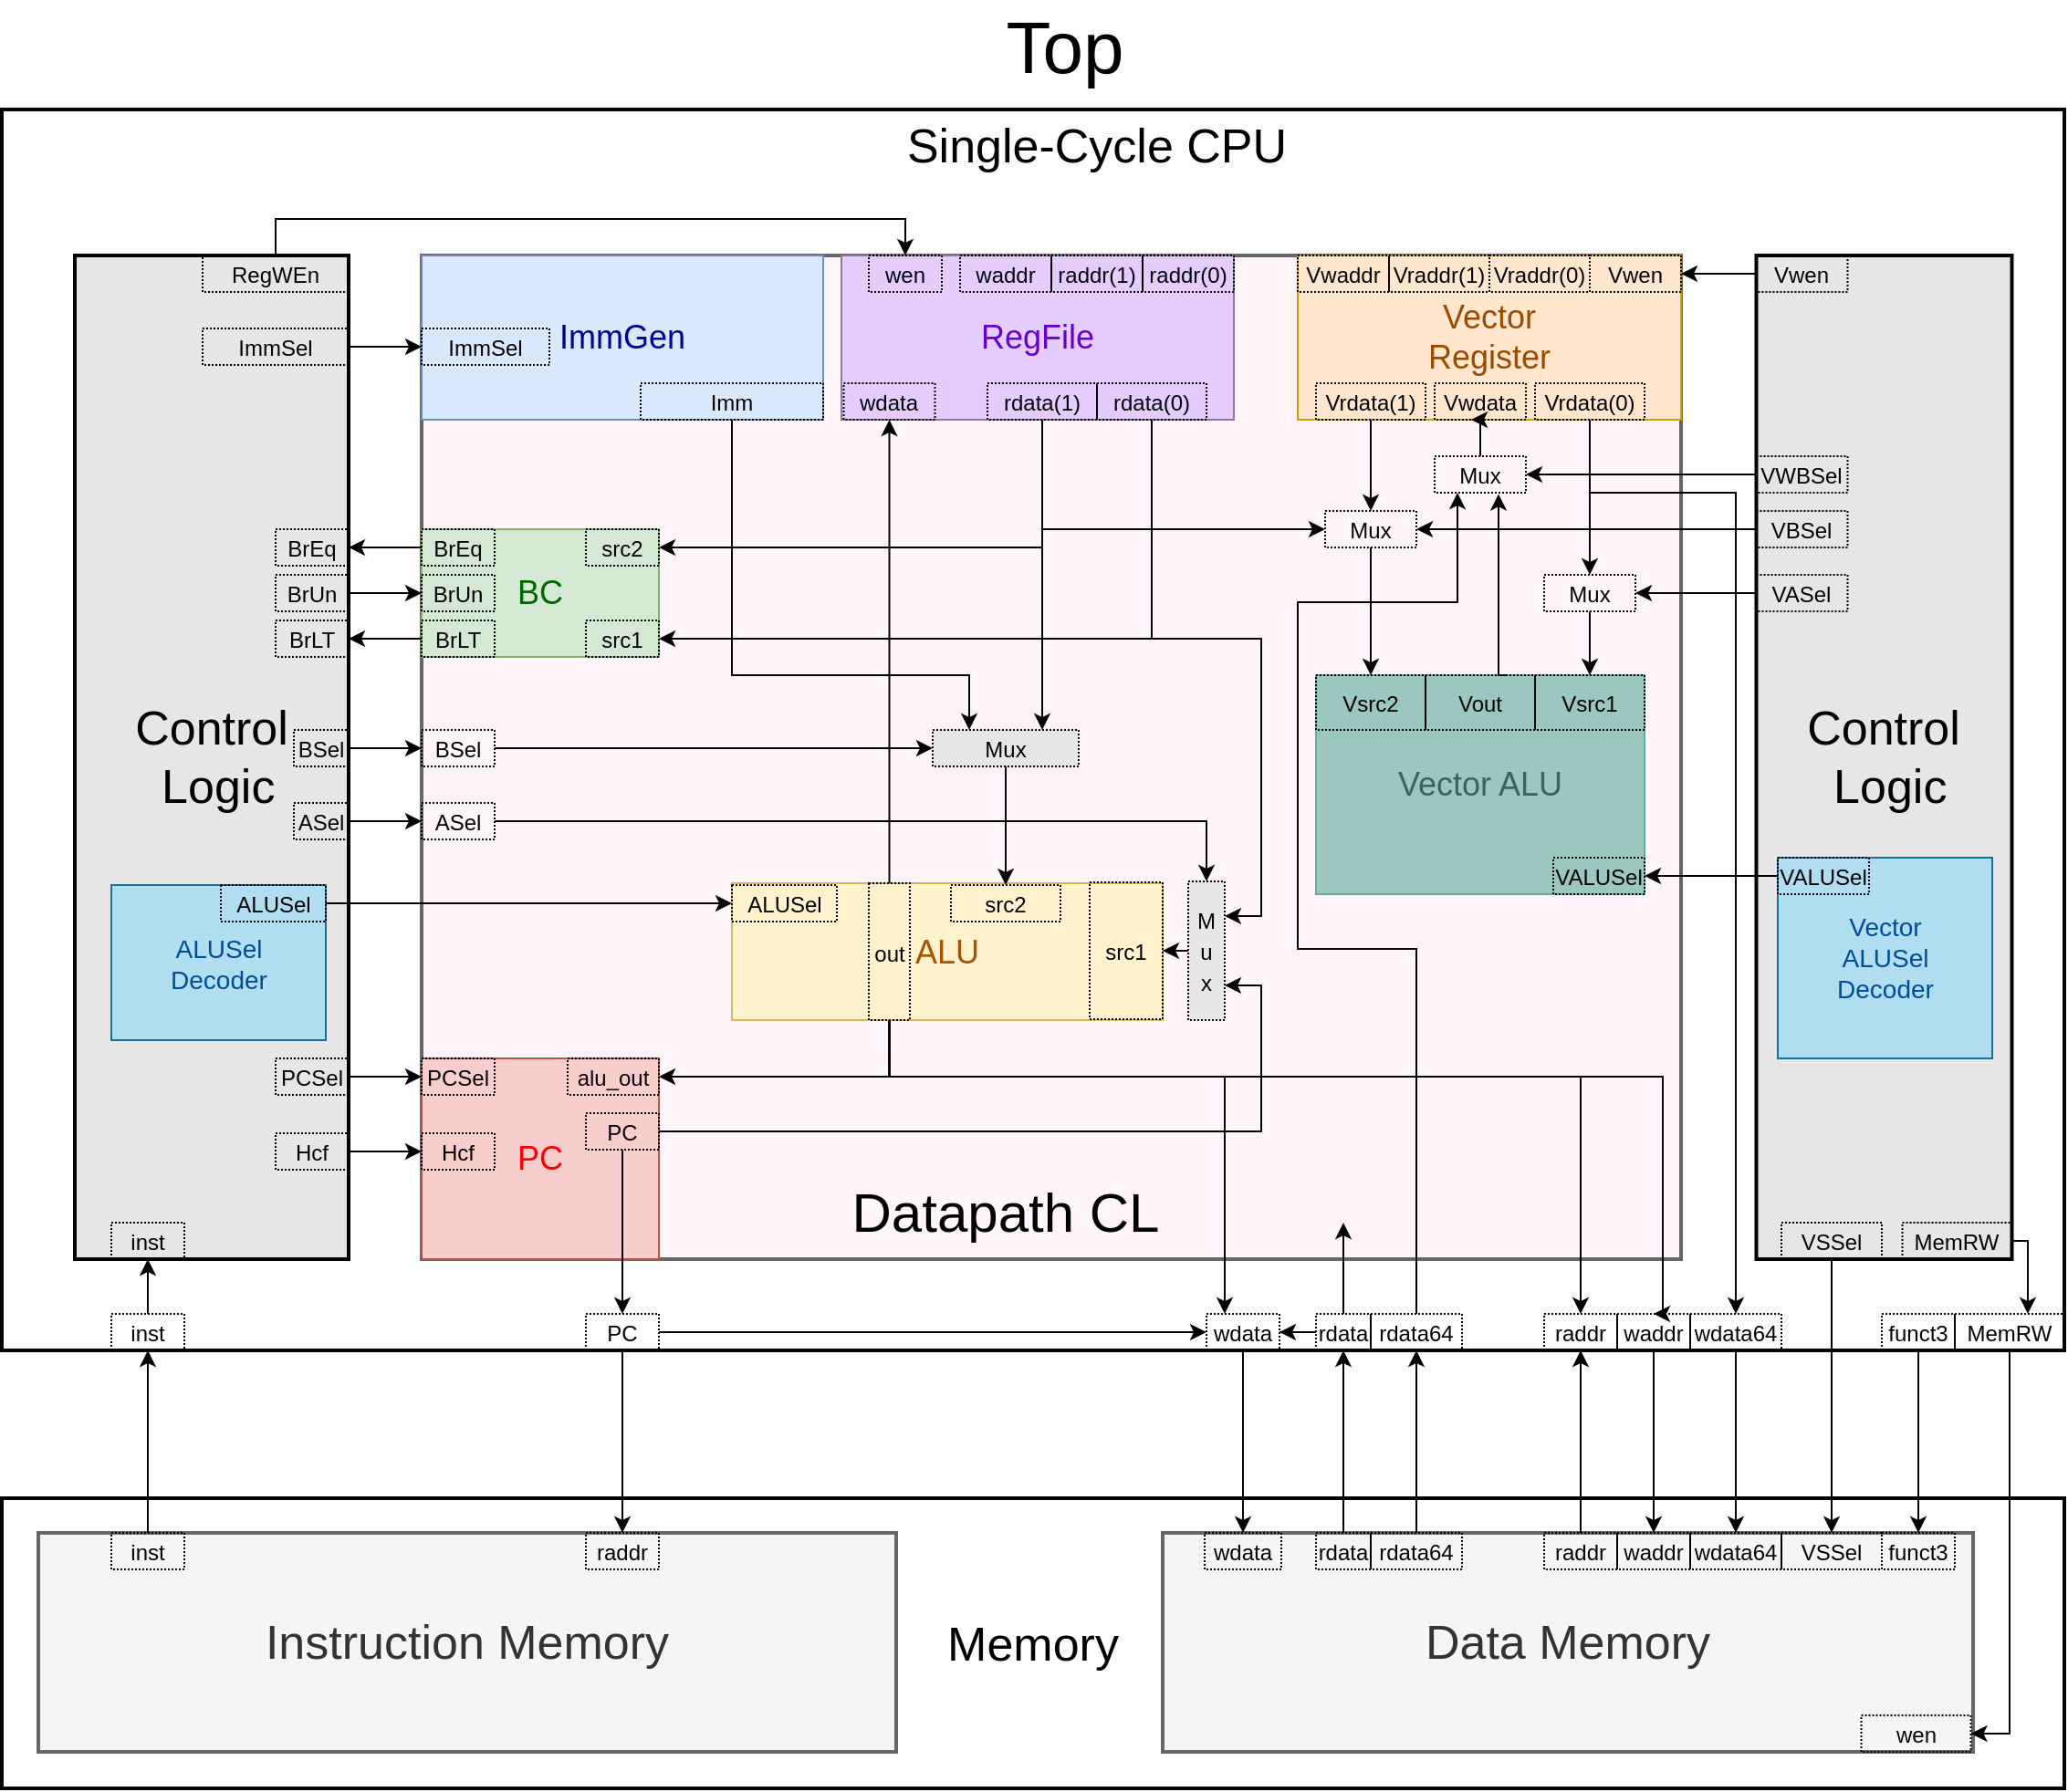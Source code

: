 <mxfile version="18.0.3" type="github">
  <diagram id="aAl8NGysI6btkRrHUJum" name="Page-1">
    <mxGraphModel dx="1422" dy="790" grid="1" gridSize="10" guides="1" tooltips="1" connect="1" arrows="1" fold="1" page="1" pageScale="1" pageWidth="827" pageHeight="1169" math="0" shadow="0">
      <root>
        <mxCell id="0" />
        <mxCell id="1" parent="0" />
        <mxCell id="DhozuX8DFhMgj3iLGO0W-5" value="" style="rounded=0;whiteSpace=wrap;html=1;fillColor=none;strokeColor=#000000;strokeWidth=2;" parent="1" vertex="1">
          <mxGeometry x="150" y="160" width="1130" height="680" as="geometry" />
        </mxCell>
        <mxCell id="DhozuX8DFhMgj3iLGO0W-11" value="" style="rounded=0;whiteSpace=wrap;html=1;fontSize=26;fillColor=#FFF5FA;strokeColor=#666666;strokeWidth=2;fontColor=#333333;" parent="1" vertex="1">
          <mxGeometry x="380" y="240" width="690" height="550" as="geometry" />
        </mxCell>
        <mxCell id="DhozuX8DFhMgj3iLGO0W-13" value="Data Memory" style="rounded=0;whiteSpace=wrap;html=1;fontSize=26;fillColor=#f5f5f5;strokeColor=#666666;strokeWidth=2;fontColor=#333333;" parent="1" vertex="1">
          <mxGeometry x="786" y="940" width="444" height="120" as="geometry" />
        </mxCell>
        <mxCell id="DhozuX8DFhMgj3iLGO0W-6" value="&lt;span style=&quot;font-size: 26px&quot;&gt;Memory&lt;/span&gt;" style="rounded=0;whiteSpace=wrap;html=1;fillColor=none;strokeColor=#000000;strokeWidth=2;" parent="1" vertex="1">
          <mxGeometry x="150" y="921" width="1130" height="159" as="geometry" />
        </mxCell>
        <mxCell id="DhozuX8DFhMgj3iLGO0W-8" value="&lt;font style=&quot;font-size: 40px;&quot;&gt;Top&lt;/font&gt;" style="text;html=1;strokeColor=none;fillColor=none;align=center;verticalAlign=middle;whiteSpace=wrap;rounded=0;" parent="1" vertex="1">
          <mxGeometry x="685" y="100" width="95" height="50" as="geometry" />
        </mxCell>
        <mxCell id="DhozuX8DFhMgj3iLGO0W-9" value="&lt;font style=&quot;font-size: 26px&quot;&gt;Single-Cycle CPU&lt;/font&gt;" style="text;html=1;strokeColor=none;fillColor=none;align=center;verticalAlign=middle;whiteSpace=wrap;rounded=0;" parent="1" vertex="1">
          <mxGeometry x="630" y="160" width="240" height="40" as="geometry" />
        </mxCell>
        <mxCell id="DhozuX8DFhMgj3iLGO0W-10" value="&lt;span style=&quot;font-family: &amp;#34;helvetica&amp;#34;&quot;&gt;Control&lt;br&gt;&amp;nbsp;&lt;/span&gt;&lt;span style=&quot;font-family: &amp;#34;helvetica&amp;#34;&quot;&gt;Logic&lt;/span&gt;" style="rounded=0;whiteSpace=wrap;html=1;fontSize=26;strokeWidth=2;fillColor=#E6E6E6;strokeColor=default;" parent="1" vertex="1">
          <mxGeometry x="190" y="240" width="150" height="550" as="geometry" />
        </mxCell>
        <mxCell id="DhozuX8DFhMgj3iLGO0W-12" value="Instruction Memory" style="rounded=0;whiteSpace=wrap;html=1;fontSize=26;fillColor=#f5f5f5;strokeColor=#666666;strokeWidth=2;fontColor=#333333;" parent="1" vertex="1">
          <mxGeometry x="170" y="940" width="470" height="120" as="geometry" />
        </mxCell>
        <mxCell id="DhozuX8DFhMgj3iLGO0W-33" value="&lt;font style=&quot;font-size: 18px&quot; color=&quot;#ff0000&quot;&gt;PC&lt;/font&gt;" style="rounded=0;whiteSpace=wrap;html=1;labelBorderColor=none;fontSize=12;fillColor=#f8cecc;strokeColor=#b85450;" parent="1" vertex="1">
          <mxGeometry x="380" y="680" width="130" height="110" as="geometry" />
        </mxCell>
        <mxCell id="DhozuX8DFhMgj3iLGO0W-72" value="&lt;font style=&quot;font-size: 18px&quot; color=&quot;#000099&quot;&gt;ImmGen&lt;/font&gt;" style="rounded=0;whiteSpace=wrap;html=1;labelBorderColor=none;fontSize=12;fillColor=#dae8fc;strokeColor=#6c8ebf;" parent="1" vertex="1">
          <mxGeometry x="380" y="240" width="220" height="90" as="geometry" />
        </mxCell>
        <mxCell id="DhozuX8DFhMgj3iLGO0W-88" value="&lt;font style=&quot;font-size: 18px&quot; color=&quot;#6600cc&quot;&gt;RegFile&lt;/font&gt;" style="rounded=0;whiteSpace=wrap;html=1;labelBorderColor=none;fontSize=18;strokeColor=#9673a6;fillColor=#E5CCFF;" parent="1" vertex="1">
          <mxGeometry x="610" y="240" width="215" height="90" as="geometry" />
        </mxCell>
        <mxCell id="DhozuX8DFhMgj3iLGO0W-107" value="&lt;font color=&quot;#a85400&quot;&gt;ALU&lt;/font&gt;" style="rounded=0;whiteSpace=wrap;html=1;labelBorderColor=none;fontSize=18;strokeColor=#d6b656;fillColor=#fff2cc;" parent="1" vertex="1">
          <mxGeometry x="550" y="584" width="236" height="75" as="geometry" />
        </mxCell>
        <mxCell id="a9uXf7C-37rBB2R2cqms-1" value="&lt;font style=&quot;font-size: 14px&quot; color=&quot;#004c99&quot;&gt;ALUSel &lt;br&gt;Decoder&lt;/font&gt;" style="rounded=0;whiteSpace=wrap;html=1;fillColor=#b1ddf0;strokeColor=#10739e;" parent="1" vertex="1">
          <mxGeometry x="210" y="585" width="117.5" height="85" as="geometry" />
        </mxCell>
        <mxCell id="b0hiGt_KXSGvF1g9S41a-4" value="&lt;font style=&quot;font-size: 18px&quot; color=&quot;#994c00&quot;&gt;Vector&lt;br&gt;Register&lt;br&gt;&lt;/font&gt;" style="rounded=0;whiteSpace=wrap;html=1;labelBorderColor=none;fontSize=18;strokeColor=#d79b00;fillColor=#ffe6cc;" parent="1" vertex="1">
          <mxGeometry x="860" y="240" width="210" height="90" as="geometry" />
        </mxCell>
        <mxCell id="b0hiGt_KXSGvF1g9S41a-6" value="&lt;font color=&quot;#3c635c&quot;&gt;Vector ALU&lt;/font&gt;" style="rounded=0;whiteSpace=wrap;html=1;labelBorderColor=none;fontSize=18;strokeColor=#67AB9F;fillColor=#9AC7BF;" parent="1" vertex="1">
          <mxGeometry x="870" y="470" width="180" height="120" as="geometry" />
        </mxCell>
        <mxCell id="b0hiGt_KXSGvF1g9S41a-12" value="&lt;span style=&quot;color: rgb(0, 0, 0); font-family: helvetica; font-style: normal; font-weight: 400; letter-spacing: normal; text-indent: 0px; text-transform: none; word-spacing: 0px; display: inline; float: none;&quot;&gt;&lt;font style=&quot;font-size: 30px&quot;&gt;Datapath CL&lt;/font&gt;&lt;/span&gt;" style="text;whiteSpace=wrap;html=1;fontSize=40;fontColor=#3C635C;align=center;" parent="1" vertex="1">
          <mxGeometry x="580" y="730" width="240" height="50" as="geometry" />
        </mxCell>
        <mxCell id="b0hiGt_KXSGvF1g9S41a-23" style="edgeStyle=orthogonalEdgeStyle;rounded=0;orthogonalLoop=1;jettySize=auto;html=1;entryX=0.5;entryY=0;entryDx=0;entryDy=0;fontSize=40;fontColor=#3C635C;" parent="1" source="b0hiGt_KXSGvF1g9S41a-19" target="b0hiGt_KXSGvF1g9S41a-21" edge="1">
          <mxGeometry relative="1" as="geometry">
            <Array as="points">
              <mxPoint x="300" y="220" />
              <mxPoint x="645" y="220" />
            </Array>
          </mxGeometry>
        </mxCell>
        <mxCell id="b0hiGt_KXSGvF1g9S41a-19" value="&lt;span style=&quot;color: rgb(0 , 0 , 0) ; font-size: 12px&quot;&gt;RegWEn&lt;/span&gt;" style="rounded=0;whiteSpace=wrap;html=1;labelBorderColor=none;fontSize=14;fontColor=#A680B8;fillColor=none;dashed=1;dashPattern=1 1;" parent="1" vertex="1">
          <mxGeometry x="260" y="240" width="80" height="20" as="geometry" />
        </mxCell>
        <mxCell id="b0hiGt_KXSGvF1g9S41a-21" value="&lt;span style=&quot;color: rgb(0 , 0 , 0) ; font-size: 12px&quot;&gt;wen&lt;/span&gt;" style="rounded=0;whiteSpace=wrap;html=1;labelBorderColor=none;fontSize=14;fontColor=#A680B8;fillColor=none;dashed=1;dashPattern=1 1;" parent="1" vertex="1">
          <mxGeometry x="625" y="240" width="40" height="20" as="geometry" />
        </mxCell>
        <mxCell id="b0hiGt_KXSGvF1g9S41a-26" style="edgeStyle=orthogonalEdgeStyle;rounded=0;orthogonalLoop=1;jettySize=auto;html=1;fontSize=40;fontColor=#004C99;" parent="1" source="b0hiGt_KXSGvF1g9S41a-24" target="b0hiGt_KXSGvF1g9S41a-25" edge="1">
          <mxGeometry relative="1" as="geometry" />
        </mxCell>
        <mxCell id="b0hiGt_KXSGvF1g9S41a-24" value="&lt;span style=&quot;color: rgb(0 , 0 , 0) ; font-size: 12px&quot;&gt;ALUSel&lt;/span&gt;" style="rounded=0;whiteSpace=wrap;html=1;labelBorderColor=none;fontSize=14;fontColor=#A680B8;fillColor=none;dashed=1;dashPattern=1 1;" parent="1" vertex="1">
          <mxGeometry x="270" y="585" width="57.5" height="20" as="geometry" />
        </mxCell>
        <mxCell id="b0hiGt_KXSGvF1g9S41a-25" value="&lt;span style=&quot;color: rgb(0 , 0 , 0) ; font-size: 12px&quot;&gt;ALUSel&lt;/span&gt;" style="rounded=0;whiteSpace=wrap;html=1;labelBorderColor=none;fontSize=14;fontColor=#A680B8;fillColor=none;dashed=1;dashPattern=1 1;" parent="1" vertex="1">
          <mxGeometry x="550" y="585" width="57.5" height="20" as="geometry" />
        </mxCell>
        <mxCell id="b0hiGt_KXSGvF1g9S41a-119" style="edgeStyle=orthogonalEdgeStyle;rounded=0;orthogonalLoop=1;jettySize=auto;html=1;exitX=0.5;exitY=1;exitDx=0;exitDy=0;entryX=1;entryY=0.5;entryDx=0;entryDy=0;fontSize=40;fontColor=#004C99;" parent="1" source="b0hiGt_KXSGvF1g9S41a-27" target="b0hiGt_KXSGvF1g9S41a-43" edge="1">
          <mxGeometry relative="1" as="geometry" />
        </mxCell>
        <mxCell id="b0hiGt_KXSGvF1g9S41a-126" style="edgeStyle=orthogonalEdgeStyle;rounded=0;orthogonalLoop=1;jettySize=auto;html=1;fontSize=40;fontColor=#004C99;" parent="1" source="b0hiGt_KXSGvF1g9S41a-27" target="b0hiGt_KXSGvF1g9S41a-122" edge="1">
          <mxGeometry relative="1" as="geometry">
            <Array as="points">
              <mxPoint x="720" y="370" />
              <mxPoint x="720" y="370" />
            </Array>
          </mxGeometry>
        </mxCell>
        <mxCell id="F9InCecKEHfJbYSXSyen-37" style="edgeStyle=orthogonalEdgeStyle;rounded=0;orthogonalLoop=1;jettySize=auto;html=1;entryX=0;entryY=0.5;entryDx=0;entryDy=0;fontSize=40;fontColor=#004C99;" parent="1" source="b0hiGt_KXSGvF1g9S41a-27" target="F9InCecKEHfJbYSXSyen-31" edge="1">
          <mxGeometry relative="1" as="geometry">
            <Array as="points">
              <mxPoint x="720" y="390" />
            </Array>
          </mxGeometry>
        </mxCell>
        <mxCell id="b0hiGt_KXSGvF1g9S41a-27" value="&lt;font color=&quot;#000000&quot;&gt;&lt;span style=&quot;font-size: 12px&quot;&gt;rdata(1)&lt;/span&gt;&lt;/font&gt;" style="rounded=0;whiteSpace=wrap;html=1;labelBorderColor=none;fontSize=14;fontColor=#A680B8;fillColor=none;dashed=1;dashPattern=1 1;" parent="1" vertex="1">
          <mxGeometry x="690" y="310" width="60" height="20" as="geometry" />
        </mxCell>
        <mxCell id="b0hiGt_KXSGvF1g9S41a-121" style="edgeStyle=orthogonalEdgeStyle;rounded=0;orthogonalLoop=1;jettySize=auto;html=1;entryX=1;entryY=0.5;entryDx=0;entryDy=0;fontSize=40;fontColor=#004C99;" parent="1" source="b0hiGt_KXSGvF1g9S41a-28" target="b0hiGt_KXSGvF1g9S41a-42" edge="1">
          <mxGeometry relative="1" as="geometry">
            <Array as="points">
              <mxPoint x="780" y="450" />
            </Array>
          </mxGeometry>
        </mxCell>
        <mxCell id="b0hiGt_KXSGvF1g9S41a-132" style="edgeStyle=orthogonalEdgeStyle;rounded=0;orthogonalLoop=1;jettySize=auto;html=1;entryX=1;entryY=0.25;entryDx=0;entryDy=0;fontSize=40;fontColor=#004C99;" parent="1" source="b0hiGt_KXSGvF1g9S41a-28" target="b0hiGt_KXSGvF1g9S41a-128" edge="1">
          <mxGeometry relative="1" as="geometry">
            <Array as="points">
              <mxPoint x="780" y="450" />
              <mxPoint x="840" y="450" />
              <mxPoint x="840" y="602" />
            </Array>
          </mxGeometry>
        </mxCell>
        <mxCell id="b0hiGt_KXSGvF1g9S41a-28" value="&lt;font color=&quot;#000000&quot;&gt;&lt;span style=&quot;font-size: 12px&quot;&gt;rdata(0)&lt;/span&gt;&lt;/font&gt;" style="rounded=0;whiteSpace=wrap;html=1;labelBorderColor=none;fontSize=14;fontColor=#A680B8;fillColor=none;dashed=1;dashPattern=1 1;" parent="1" vertex="1">
          <mxGeometry x="750" y="310" width="60" height="20" as="geometry" />
        </mxCell>
        <mxCell id="b0hiGt_KXSGvF1g9S41a-30" value="&lt;font color=&quot;#000000&quot;&gt;&lt;span style=&quot;font-size: 12px&quot;&gt;raddr(1)&lt;/span&gt;&lt;/font&gt;" style="rounded=0;whiteSpace=wrap;html=1;labelBorderColor=none;fontSize=14;fontColor=#A680B8;fillColor=none;dashed=1;dashPattern=1 1;" parent="1" vertex="1">
          <mxGeometry x="725" y="240" width="50" height="20" as="geometry" />
        </mxCell>
        <mxCell id="b0hiGt_KXSGvF1g9S41a-31" value="&lt;font color=&quot;#000000&quot;&gt;&lt;span style=&quot;font-size: 12px&quot;&gt;raddr(0)&lt;/span&gt;&lt;/font&gt;" style="rounded=0;whiteSpace=wrap;html=1;labelBorderColor=none;fontSize=14;fontColor=#A680B8;fillColor=none;dashed=1;dashPattern=1 1;" parent="1" vertex="1">
          <mxGeometry x="775" y="240" width="50" height="20" as="geometry" />
        </mxCell>
        <mxCell id="b0hiGt_KXSGvF1g9S41a-32" value="&lt;font color=&quot;#000000&quot;&gt;&lt;span style=&quot;font-size: 12px&quot;&gt;waddr&lt;/span&gt;&lt;/font&gt;" style="rounded=0;whiteSpace=wrap;html=1;labelBorderColor=none;fontSize=14;fontColor=#A680B8;fillColor=none;dashed=1;dashPattern=1 1;" parent="1" vertex="1">
          <mxGeometry x="675" y="240" width="50" height="20" as="geometry" />
        </mxCell>
        <mxCell id="b0hiGt_KXSGvF1g9S41a-33" value="&lt;font color=&quot;#000000&quot;&gt;&lt;span style=&quot;font-size: 12px&quot;&gt;wdata&lt;/span&gt;&lt;/font&gt;" style="rounded=0;whiteSpace=wrap;html=1;labelBorderColor=none;fontSize=14;fontColor=#A680B8;fillColor=none;dashed=1;dashPattern=1 1;" parent="1" vertex="1">
          <mxGeometry x="611.25" y="310" width="50" height="20" as="geometry" />
        </mxCell>
        <mxCell id="b0hiGt_KXSGvF1g9S41a-36" value="&lt;font color=&quot;#000000&quot;&gt;&lt;span style=&quot;font-size: 12px&quot;&gt;src1&lt;/span&gt;&lt;/font&gt;" style="rounded=0;whiteSpace=wrap;html=1;labelBorderColor=none;fontSize=14;fontColor=#A680B8;fillColor=none;dashed=1;dashPattern=1 1;" parent="1" vertex="1">
          <mxGeometry x="746" y="583.5" width="40" height="75" as="geometry" />
        </mxCell>
        <mxCell id="b0hiGt_KXSGvF1g9S41a-41" value="&lt;font color=&quot;#006600&quot;&gt;BC&lt;/font&gt;" style="rounded=0;whiteSpace=wrap;html=1;labelBorderColor=none;fontSize=18;strokeColor=#82b366;fillColor=#d5e8d4;" parent="1" vertex="1">
          <mxGeometry x="380" y="390" width="130" height="70" as="geometry" />
        </mxCell>
        <mxCell id="b0hiGt_KXSGvF1g9S41a-42" value="&lt;font color=&quot;#000000&quot;&gt;&lt;span style=&quot;font-size: 12px&quot;&gt;src1&lt;/span&gt;&lt;/font&gt;" style="rounded=0;whiteSpace=wrap;html=1;labelBorderColor=none;fontSize=14;fontColor=#A680B8;fillColor=none;dashed=1;dashPattern=1 1;" parent="1" vertex="1">
          <mxGeometry x="470" y="440" width="40" height="20" as="geometry" />
        </mxCell>
        <mxCell id="b0hiGt_KXSGvF1g9S41a-43" value="&lt;font color=&quot;#000000&quot;&gt;&lt;span style=&quot;font-size: 12px&quot;&gt;src2&lt;/span&gt;&lt;/font&gt;" style="rounded=0;whiteSpace=wrap;html=1;labelBorderColor=none;fontSize=14;fontColor=#A680B8;fillColor=none;dashed=1;dashPattern=1 1;" parent="1" vertex="1">
          <mxGeometry x="470" y="390" width="40" height="20" as="geometry" />
        </mxCell>
        <mxCell id="b0hiGt_KXSGvF1g9S41a-51" style="edgeStyle=orthogonalEdgeStyle;rounded=0;orthogonalLoop=1;jettySize=auto;html=1;exitX=0;exitY=0.5;exitDx=0;exitDy=0;fontSize=40;fontColor=#004C99;" parent="1" source="b0hiGt_KXSGvF1g9S41a-44" target="b0hiGt_KXSGvF1g9S41a-48" edge="1">
          <mxGeometry relative="1" as="geometry" />
        </mxCell>
        <mxCell id="b0hiGt_KXSGvF1g9S41a-44" value="&lt;font color=&quot;#000000&quot;&gt;&lt;span style=&quot;font-size: 12px&quot;&gt;BrLT&lt;/span&gt;&lt;/font&gt;" style="rounded=0;whiteSpace=wrap;html=1;labelBorderColor=none;fontSize=14;fontColor=#A680B8;fillColor=none;dashed=1;dashPattern=1 1;" parent="1" vertex="1">
          <mxGeometry x="380" y="440" width="40" height="20" as="geometry" />
        </mxCell>
        <mxCell id="b0hiGt_KXSGvF1g9S41a-50" style="edgeStyle=orthogonalEdgeStyle;rounded=0;orthogonalLoop=1;jettySize=auto;html=1;entryX=1;entryY=0.5;entryDx=0;entryDy=0;fontSize=40;fontColor=#004C99;" parent="1" source="b0hiGt_KXSGvF1g9S41a-45" target="b0hiGt_KXSGvF1g9S41a-49" edge="1">
          <mxGeometry relative="1" as="geometry" />
        </mxCell>
        <mxCell id="b0hiGt_KXSGvF1g9S41a-45" value="&lt;font color=&quot;#000000&quot;&gt;&lt;span style=&quot;font-size: 12px&quot;&gt;BrEq&lt;/span&gt;&lt;/font&gt;" style="rounded=0;whiteSpace=wrap;html=1;labelBorderColor=none;fontSize=14;fontColor=#A680B8;fillColor=none;dashed=1;dashPattern=1 1;" parent="1" vertex="1">
          <mxGeometry x="380" y="390" width="40" height="20" as="geometry" />
        </mxCell>
        <mxCell id="b0hiGt_KXSGvF1g9S41a-48" value="&lt;font color=&quot;#000000&quot;&gt;&lt;span style=&quot;font-size: 12px&quot;&gt;BrLT&lt;/span&gt;&lt;/font&gt;" style="rounded=0;whiteSpace=wrap;html=1;labelBorderColor=none;fontSize=14;fontColor=#A680B8;fillColor=none;dashed=1;dashPattern=1 1;" parent="1" vertex="1">
          <mxGeometry x="300" y="440" width="40" height="20" as="geometry" />
        </mxCell>
        <mxCell id="b0hiGt_KXSGvF1g9S41a-49" value="&lt;font color=&quot;#000000&quot;&gt;&lt;span style=&quot;font-size: 12px&quot;&gt;BrEq&lt;/span&gt;&lt;/font&gt;" style="rounded=0;whiteSpace=wrap;html=1;labelBorderColor=none;fontSize=14;fontColor=#A680B8;fillColor=none;dashed=1;dashPattern=1 1;" parent="1" vertex="1">
          <mxGeometry x="300" y="390" width="40" height="20" as="geometry" />
        </mxCell>
        <mxCell id="b0hiGt_KXSGvF1g9S41a-53" style="edgeStyle=orthogonalEdgeStyle;rounded=0;orthogonalLoop=1;jettySize=auto;html=1;entryX=0.5;entryY=1;entryDx=0;entryDy=0;fontSize=40;fontColor=#004C99;" parent="1" source="b0hiGt_KXSGvF1g9S41a-52" target="b0hiGt_KXSGvF1g9S41a-33" edge="1">
          <mxGeometry relative="1" as="geometry" />
        </mxCell>
        <mxCell id="b0hiGt_KXSGvF1g9S41a-77" style="edgeStyle=orthogonalEdgeStyle;rounded=0;orthogonalLoop=1;jettySize=auto;html=1;exitX=0.5;exitY=1;exitDx=0;exitDy=0;entryX=1;entryY=0.5;entryDx=0;entryDy=0;fontSize=40;fontColor=#004C99;" parent="1" source="b0hiGt_KXSGvF1g9S41a-52" target="b0hiGt_KXSGvF1g9S41a-76" edge="1">
          <mxGeometry relative="1" as="geometry" />
        </mxCell>
        <mxCell id="b0hiGt_KXSGvF1g9S41a-156" style="edgeStyle=orthogonalEdgeStyle;rounded=0;orthogonalLoop=1;jettySize=auto;html=1;entryX=0.5;entryY=0;entryDx=0;entryDy=0;fontSize=40;fontColor=#004C99;" parent="1" source="b0hiGt_KXSGvF1g9S41a-52" target="b0hiGt_KXSGvF1g9S41a-148" edge="1">
          <mxGeometry relative="1" as="geometry">
            <Array as="points">
              <mxPoint x="636" y="690" />
              <mxPoint x="1060" y="690" />
            </Array>
          </mxGeometry>
        </mxCell>
        <mxCell id="F9InCecKEHfJbYSXSyen-1" style="edgeStyle=orthogonalEdgeStyle;rounded=0;orthogonalLoop=1;jettySize=auto;html=1;entryX=0.25;entryY=0;entryDx=0;entryDy=0;fontSize=40;fontColor=#004C99;" parent="1" source="b0hiGt_KXSGvF1g9S41a-52" target="b0hiGt_KXSGvF1g9S41a-152" edge="1">
          <mxGeometry relative="1" as="geometry">
            <Array as="points">
              <mxPoint x="636" y="690" />
              <mxPoint x="820" y="690" />
              <mxPoint x="820" y="820" />
            </Array>
          </mxGeometry>
        </mxCell>
        <mxCell id="F9InCecKEHfJbYSXSyen-2" style="edgeStyle=orthogonalEdgeStyle;rounded=0;orthogonalLoop=1;jettySize=auto;html=1;fontSize=40;fontColor=#004C99;entryX=0.5;entryY=0;entryDx=0;entryDy=0;" parent="1" source="b0hiGt_KXSGvF1g9S41a-52" target="b0hiGt_KXSGvF1g9S41a-163" edge="1">
          <mxGeometry relative="1" as="geometry">
            <mxPoint x="1020" y="800" as="targetPoint" />
            <Array as="points">
              <mxPoint x="636" y="690" />
              <mxPoint x="1015" y="690" />
            </Array>
          </mxGeometry>
        </mxCell>
        <mxCell id="b0hiGt_KXSGvF1g9S41a-52" value="&lt;font color=&quot;#000000&quot;&gt;&lt;span style=&quot;font-size: 12px&quot;&gt;out&lt;/span&gt;&lt;/font&gt;" style="rounded=0;whiteSpace=wrap;html=1;labelBorderColor=none;fontSize=14;fontColor=#A680B8;fillColor=none;dashed=1;dashPattern=1 1;" parent="1" vertex="1">
          <mxGeometry x="625" y="584" width="22.5" height="75" as="geometry" />
        </mxCell>
        <mxCell id="b0hiGt_KXSGvF1g9S41a-56" style="edgeStyle=orthogonalEdgeStyle;rounded=0;orthogonalLoop=1;jettySize=auto;html=1;fontSize=40;fontColor=#004C99;" parent="1" source="b0hiGt_KXSGvF1g9S41a-54" target="b0hiGt_KXSGvF1g9S41a-55" edge="1">
          <mxGeometry relative="1" as="geometry" />
        </mxCell>
        <mxCell id="b0hiGt_KXSGvF1g9S41a-54" value="&lt;font color=&quot;#000000&quot; style=&quot;font-size: 12px&quot;&gt;ImmSel&lt;/font&gt;" style="rounded=0;whiteSpace=wrap;html=1;labelBorderColor=none;fontSize=14;fontColor=#A680B8;fillColor=none;dashed=1;dashPattern=1 1;" parent="1" vertex="1">
          <mxGeometry x="260" y="280" width="80" height="20" as="geometry" />
        </mxCell>
        <mxCell id="b0hiGt_KXSGvF1g9S41a-55" value="&lt;font color=&quot;#000000&quot; style=&quot;font-size: 12px&quot;&gt;ImmSel&lt;/font&gt;" style="rounded=0;whiteSpace=wrap;html=1;labelBorderColor=none;fontSize=14;fontColor=#A680B8;fillColor=none;dashed=1;dashPattern=1 1;" parent="1" vertex="1">
          <mxGeometry x="380" y="280" width="70" height="20" as="geometry" />
        </mxCell>
        <mxCell id="b0hiGt_KXSGvF1g9S41a-127" style="edgeStyle=orthogonalEdgeStyle;rounded=0;orthogonalLoop=1;jettySize=auto;html=1;entryX=0.25;entryY=0;entryDx=0;entryDy=0;fontSize=40;fontColor=#004C99;" parent="1" source="b0hiGt_KXSGvF1g9S41a-57" target="b0hiGt_KXSGvF1g9S41a-122" edge="1">
          <mxGeometry relative="1" as="geometry">
            <Array as="points">
              <mxPoint x="550" y="470" />
              <mxPoint x="680" y="470" />
            </Array>
          </mxGeometry>
        </mxCell>
        <mxCell id="b0hiGt_KXSGvF1g9S41a-57" value="&lt;font color=&quot;#000000&quot; style=&quot;font-size: 12px&quot;&gt;Imm&lt;/font&gt;" style="rounded=0;whiteSpace=wrap;html=1;labelBorderColor=none;fontSize=14;fontColor=#A680B8;fillColor=none;dashed=1;dashPattern=1 1;" parent="1" vertex="1">
          <mxGeometry x="500" y="310" width="100" height="20" as="geometry" />
        </mxCell>
        <mxCell id="b0hiGt_KXSGvF1g9S41a-63" value="&lt;span style=&quot;font-family: &amp;#34;helvetica&amp;#34;&quot;&gt;Control&lt;br&gt;&amp;nbsp;&lt;/span&gt;&lt;span style=&quot;font-family: &amp;#34;helvetica&amp;#34;&quot;&gt;Logic&lt;/span&gt;" style="rounded=0;whiteSpace=wrap;html=1;fontSize=26;fillColor=#E6E6E6;strokeColor=#000000;strokeWidth=2;" parent="1" vertex="1">
          <mxGeometry x="1111.25" y="240" width="140" height="550" as="geometry" />
        </mxCell>
        <mxCell id="b0hiGt_KXSGvF1g9S41a-66" style="edgeStyle=orthogonalEdgeStyle;rounded=0;orthogonalLoop=1;jettySize=auto;html=1;entryX=0;entryY=0.5;entryDx=0;entryDy=0;fontSize=40;fontColor=#004C99;" parent="1" source="b0hiGt_KXSGvF1g9S41a-64" target="b0hiGt_KXSGvF1g9S41a-65" edge="1">
          <mxGeometry relative="1" as="geometry" />
        </mxCell>
        <mxCell id="b0hiGt_KXSGvF1g9S41a-64" value="&lt;span style=&quot;color: rgb(0 , 0 , 0) ; font-size: 12px&quot;&gt;Hcf&lt;/span&gt;" style="rounded=0;whiteSpace=wrap;html=1;labelBorderColor=none;fontSize=14;fontColor=#A680B8;fillColor=none;dashed=1;dashPattern=1 1;" parent="1" vertex="1">
          <mxGeometry x="300" y="721" width="40" height="20" as="geometry" />
        </mxCell>
        <mxCell id="b0hiGt_KXSGvF1g9S41a-65" value="&lt;span style=&quot;color: rgb(0 , 0 , 0) ; font-size: 12px&quot;&gt;Hcf&lt;/span&gt;" style="rounded=0;whiteSpace=wrap;html=1;labelBorderColor=none;fontSize=14;fontColor=#A680B8;fillColor=none;dashed=1;dashPattern=1 1;" parent="1" vertex="1">
          <mxGeometry x="380" y="721" width="40" height="20" as="geometry" />
        </mxCell>
        <mxCell id="b0hiGt_KXSGvF1g9S41a-71" style="edgeStyle=orthogonalEdgeStyle;rounded=0;orthogonalLoop=1;jettySize=auto;html=1;fontSize=40;fontColor=#004C99;" parent="1" source="b0hiGt_KXSGvF1g9S41a-67" target="b0hiGt_KXSGvF1g9S41a-70" edge="1">
          <mxGeometry relative="1" as="geometry" />
        </mxCell>
        <mxCell id="F9InCecKEHfJbYSXSyen-81" style="edgeStyle=orthogonalEdgeStyle;rounded=0;orthogonalLoop=1;jettySize=auto;html=1;entryX=1;entryY=0.75;entryDx=0;entryDy=0;fontSize=30;fontColor=#004C99;" parent="1" source="b0hiGt_KXSGvF1g9S41a-67" target="b0hiGt_KXSGvF1g9S41a-128" edge="1">
          <mxGeometry relative="1" as="geometry" />
        </mxCell>
        <mxCell id="b0hiGt_KXSGvF1g9S41a-67" value="&lt;font color=&quot;#000000&quot; style=&quot;font-size: 12px&quot;&gt;PC&lt;/font&gt;" style="rounded=0;whiteSpace=wrap;html=1;labelBorderColor=none;fontSize=14;fontColor=#A680B8;fillColor=none;dashed=1;dashPattern=1 1;" parent="1" vertex="1">
          <mxGeometry x="470" y="710" width="40" height="20" as="geometry" />
        </mxCell>
        <mxCell id="b0hiGt_KXSGvF1g9S41a-68" value="&lt;font color=&quot;#000000&quot; style=&quot;font-size: 12px&quot;&gt;raddr&lt;/font&gt;" style="rounded=0;whiteSpace=wrap;html=1;labelBorderColor=none;fontSize=14;fontColor=#A680B8;fillColor=none;dashed=1;dashPattern=1 1;" parent="1" vertex="1">
          <mxGeometry x="470" y="940" width="40" height="20" as="geometry" />
        </mxCell>
        <mxCell id="b0hiGt_KXSGvF1g9S41a-72" style="edgeStyle=orthogonalEdgeStyle;rounded=0;orthogonalLoop=1;jettySize=auto;html=1;fontSize=40;fontColor=#004C99;" parent="1" source="b0hiGt_KXSGvF1g9S41a-70" target="b0hiGt_KXSGvF1g9S41a-68" edge="1">
          <mxGeometry relative="1" as="geometry" />
        </mxCell>
        <mxCell id="b0hiGt_KXSGvF1g9S41a-154" style="edgeStyle=orthogonalEdgeStyle;rounded=0;orthogonalLoop=1;jettySize=auto;html=1;exitX=1;exitY=0.5;exitDx=0;exitDy=0;entryX=0;entryY=0.5;entryDx=0;entryDy=0;fontSize=40;fontColor=#004C99;" parent="1" source="b0hiGt_KXSGvF1g9S41a-70" target="b0hiGt_KXSGvF1g9S41a-152" edge="1">
          <mxGeometry relative="1" as="geometry" />
        </mxCell>
        <mxCell id="b0hiGt_KXSGvF1g9S41a-70" value="&lt;font color=&quot;#000000&quot; style=&quot;font-size: 12px&quot;&gt;PC&lt;/font&gt;" style="rounded=0;whiteSpace=wrap;html=1;labelBorderColor=none;fontSize=14;fontColor=#A680B8;fillColor=none;dashed=1;dashPattern=1 1;" parent="1" vertex="1">
          <mxGeometry x="470" y="820" width="40" height="20" as="geometry" />
        </mxCell>
        <mxCell id="b0hiGt_KXSGvF1g9S41a-75" style="edgeStyle=orthogonalEdgeStyle;rounded=0;orthogonalLoop=1;jettySize=auto;html=1;entryX=0;entryY=0.5;entryDx=0;entryDy=0;fontSize=40;fontColor=#004C99;" parent="1" source="b0hiGt_KXSGvF1g9S41a-73" target="b0hiGt_KXSGvF1g9S41a-74" edge="1">
          <mxGeometry relative="1" as="geometry" />
        </mxCell>
        <mxCell id="b0hiGt_KXSGvF1g9S41a-73" value="&lt;span style=&quot;color: rgb(0 , 0 , 0) ; font-size: 12px&quot;&gt;PCSel&lt;/span&gt;" style="rounded=0;whiteSpace=wrap;html=1;labelBorderColor=none;fontSize=14;fontColor=#A680B8;fillColor=none;dashed=1;dashPattern=1 1;" parent="1" vertex="1">
          <mxGeometry x="300" y="680" width="40" height="20" as="geometry" />
        </mxCell>
        <mxCell id="b0hiGt_KXSGvF1g9S41a-74" value="&lt;font color=&quot;#000000&quot; style=&quot;font-size: 12px&quot;&gt;PCSel&lt;/font&gt;" style="rounded=0;whiteSpace=wrap;html=1;labelBorderColor=none;fontSize=14;fontColor=#A680B8;fillColor=none;dashed=1;dashPattern=1 1;" parent="1" vertex="1">
          <mxGeometry x="380" y="680" width="40" height="20" as="geometry" />
        </mxCell>
        <mxCell id="b0hiGt_KXSGvF1g9S41a-76" value="&lt;font color=&quot;#000000&quot; style=&quot;font-size: 12px&quot;&gt;alu_out&lt;/font&gt;" style="rounded=0;whiteSpace=wrap;html=1;labelBorderColor=none;fontSize=14;fontColor=#A680B8;fillColor=none;dashed=1;dashPattern=1 1;" parent="1" vertex="1">
          <mxGeometry x="460" y="680" width="50" height="20" as="geometry" />
        </mxCell>
        <mxCell id="b0hiGt_KXSGvF1g9S41a-82" style="edgeStyle=orthogonalEdgeStyle;rounded=0;orthogonalLoop=1;jettySize=auto;html=1;entryX=0.5;entryY=1;entryDx=0;entryDy=0;fontSize=40;fontColor=#004C99;" parent="1" source="b0hiGt_KXSGvF1g9S41a-80" target="b0hiGt_KXSGvF1g9S41a-81" edge="1">
          <mxGeometry relative="1" as="geometry" />
        </mxCell>
        <mxCell id="b0hiGt_KXSGvF1g9S41a-80" value="&lt;font color=&quot;#000000&quot; style=&quot;font-size: 12px&quot;&gt;inst&lt;/font&gt;" style="rounded=0;whiteSpace=wrap;html=1;labelBorderColor=none;fontSize=14;fontColor=#A680B8;fillColor=none;dashed=1;dashPattern=1 1;" parent="1" vertex="1">
          <mxGeometry x="210" y="940" width="40" height="20" as="geometry" />
        </mxCell>
        <mxCell id="b0hiGt_KXSGvF1g9S41a-84" style="edgeStyle=orthogonalEdgeStyle;rounded=0;orthogonalLoop=1;jettySize=auto;html=1;exitX=0.5;exitY=0;exitDx=0;exitDy=0;entryX=0.5;entryY=1;entryDx=0;entryDy=0;fontSize=40;fontColor=#004C99;" parent="1" source="b0hiGt_KXSGvF1g9S41a-81" target="b0hiGt_KXSGvF1g9S41a-83" edge="1">
          <mxGeometry relative="1" as="geometry" />
        </mxCell>
        <mxCell id="b0hiGt_KXSGvF1g9S41a-81" value="&lt;font color=&quot;#000000&quot; style=&quot;font-size: 12px&quot;&gt;inst&lt;/font&gt;" style="rounded=0;whiteSpace=wrap;html=1;labelBorderColor=none;fontSize=14;fontColor=#A680B8;fillColor=none;dashed=1;dashPattern=1 1;" parent="1" vertex="1">
          <mxGeometry x="210" y="820" width="40" height="20" as="geometry" />
        </mxCell>
        <mxCell id="b0hiGt_KXSGvF1g9S41a-83" value="&lt;font color=&quot;#000000&quot; style=&quot;font-size: 12px&quot;&gt;inst&lt;/font&gt;" style="rounded=0;whiteSpace=wrap;html=1;labelBorderColor=none;fontSize=14;fontColor=#A680B8;fillColor=none;dashed=1;dashPattern=1 1;" parent="1" vertex="1">
          <mxGeometry x="210" y="770" width="40" height="20" as="geometry" />
        </mxCell>
        <mxCell id="b0hiGt_KXSGvF1g9S41a-85" value="&lt;font color=&quot;#000000&quot;&gt;&lt;span style=&quot;font-size: 12px&quot;&gt;src2&lt;/span&gt;&lt;/font&gt;" style="rounded=0;whiteSpace=wrap;html=1;labelBorderColor=none;fontSize=14;fontColor=#A680B8;fillColor=none;dashed=1;dashPattern=1 1;" parent="1" vertex="1">
          <mxGeometry x="670" y="585" width="60" height="20" as="geometry" />
        </mxCell>
        <mxCell id="b0hiGt_KXSGvF1g9S41a-98" style="edgeStyle=orthogonalEdgeStyle;rounded=0;orthogonalLoop=1;jettySize=auto;html=1;entryX=0;entryY=0.5;entryDx=0;entryDy=0;fontSize=40;fontColor=#004C99;" parent="1" source="b0hiGt_KXSGvF1g9S41a-96" target="b0hiGt_KXSGvF1g9S41a-97" edge="1">
          <mxGeometry relative="1" as="geometry" />
        </mxCell>
        <mxCell id="b0hiGt_KXSGvF1g9S41a-96" value="&lt;font color=&quot;#000000&quot;&gt;&lt;span style=&quot;font-size: 12px&quot;&gt;BSel&lt;/span&gt;&lt;/font&gt;&lt;span style=&quot;color: rgba(0 , 0 , 0 , 0) ; font-family: monospace ; font-size: 0px&quot;&gt;%3CmxGraphModel%3E%3Croot%3E%3CmxCell%20id%3D%220%22%2F%3E%3CmxCell%20id%3D%221%22%20parent%3D%220%22%2F%3E%3CmxCell%20id%3D%222%22%20value%3D%22%26lt%3Bfont%20color%3D%26quot%3B%23000000%26quot%3B%26gt%3B%26lt%3Bspan%20style%3D%26quot%3Bfont-size%3A%2012px%26quot%3B%26gt%3BBrLT%26lt%3B%2Fspan%26gt%3B%26lt%3B%2Ffont%26gt%3B%22%20style%3D%22rounded%3D0%3BwhiteSpace%3Dwrap%3Bhtml%3D1%3BlabelBorderColor%3Dnone%3BfontSize%3D14%3BfontColor%3D%23A680B8%3BfillColor%3Dnone%3Bdashed%3D1%3BdashPattern%3D1%201%3B%22%20vertex%3D%221%22%20parent%3D%221%22%3E%3CmxGeometry%20x%3D%22320%22%20y%3D%22180%22%20width%3D%2240%22%20height%3D%2220%22%20as%3D%22geometry%22%2F%3E%3C%2FmxCell%3E%3C%2Froot%3E%3C%2FmxGraphModel%3E&lt;/span&gt;" style="rounded=0;whiteSpace=wrap;html=1;labelBorderColor=none;fontSize=14;fontColor=#A680B8;fillColor=none;dashed=1;dashPattern=1 1;" parent="1" vertex="1">
          <mxGeometry x="310" y="500" width="30" height="20" as="geometry" />
        </mxCell>
        <mxCell id="b0hiGt_KXSGvF1g9S41a-124" style="edgeStyle=orthogonalEdgeStyle;rounded=0;orthogonalLoop=1;jettySize=auto;html=1;fontSize=40;fontColor=#004C99;" parent="1" source="b0hiGt_KXSGvF1g9S41a-97" target="b0hiGt_KXSGvF1g9S41a-122" edge="1">
          <mxGeometry relative="1" as="geometry" />
        </mxCell>
        <mxCell id="b0hiGt_KXSGvF1g9S41a-97" value="&lt;font color=&quot;#000000&quot;&gt;&lt;span style=&quot;font-size: 12px&quot;&gt;BSel&lt;/span&gt;&lt;/font&gt;&lt;span style=&quot;color: rgba(0 , 0 , 0 , 0) ; font-family: monospace ; font-size: 0px&quot;&gt;%3CmxGraphModel%3E%3Croot%3E%3CmxCell%20id%3D%220%22%2F%3E%3CmxCell%20id%3D%221%22%20parent%3D%220%22%2F%3E%3CmxCell%20id%3D%222%22%20value%3D%22%26lt%3Bfont%20color%3D%26quot%3B%23000000%26quot%3B%26gt%3B%26lt%3Bspan%20style%3D%26quot%3Bfont-size%3A%2012px%26quot%3B%26gt%3BBrLT%26lt%3B%2Fspan%26gt%3B%26lt%3B%2Ffont%26gt%3B%22%20style%3D%22rounded%3D0%3BwhiteSpace%3Dwrap%3Bhtml%3D1%3BlabelBorderColor%3Dnone%3BfontSize%3D14%3BfontColor%3D%23A680B8%3BfillColor%3Dnone%3Bdashed%3D1%3BdashPattern%3D1%201%3B%22%20vertex%3D%221%22%20parent%3D%221%22%3E%3CmxGeometry%20x%3D%22320%22%20y%3D%22180%22%20width%3D%2240%22%20height%3D%2220%22%20as%3D%22geometry%22%2F%3E%3C%2FmxCell%3E%3C%2Froot%3E%3C%2FmxGraphModel%3E&lt;/span&gt;" style="rounded=0;whiteSpace=wrap;html=1;labelBorderColor=none;fontSize=14;fontColor=#A680B8;fillColor=none;dashed=1;dashPattern=1 1;" parent="1" vertex="1">
          <mxGeometry x="380" y="500" width="40" height="20" as="geometry" />
        </mxCell>
        <mxCell id="b0hiGt_KXSGvF1g9S41a-113" style="edgeStyle=orthogonalEdgeStyle;rounded=0;orthogonalLoop=1;jettySize=auto;html=1;entryX=0;entryY=0.5;entryDx=0;entryDy=0;fontSize=40;fontColor=#004C99;" parent="1" source="b0hiGt_KXSGvF1g9S41a-111" target="b0hiGt_KXSGvF1g9S41a-112" edge="1">
          <mxGeometry relative="1" as="geometry" />
        </mxCell>
        <mxCell id="b0hiGt_KXSGvF1g9S41a-111" value="&lt;font color=&quot;#000000&quot;&gt;&lt;span style=&quot;font-size: 12px&quot;&gt;ASel&lt;/span&gt;&lt;/font&gt;&lt;span style=&quot;color: rgba(0 , 0 , 0 , 0) ; font-family: monospace ; font-size: 0px&quot;&gt;%3CmxGraphModel%3E%3Croot%3E%3CmxCell%20id%3D%220%22%2F%3E%3CmxCell%20id%3D%221%22%20parent%3D%220%22%2F%3E%3CmxCell%20id%3D%222%22%20value%3D%22%26lt%3Bfont%20color%3D%26quot%3B%23000000%26quot%3B%26gt%3B%26lt%3Bspan%20style%3D%26quot%3Bfont-size%3A%2012px%26quot%3B%26gt%3BBrLT%26lt%3B%2Fspan%26gt%3B%26lt%3B%2Ffont%26gt%3B%22%20style%3D%22rounded%3D0%3BwhiteSpace%3Dwrap%3Bhtml%3D1%3BlabelBorderColor%3Dnone%3BfontSize%3D14%3BfontColor%3D%23A680B8%3BfillColor%3Dnone%3Bdashed%3D1%3BdashPattern%3D1%201%3B%22%20vertex%3D%221%22%20parent%3D%221%22%3E%3CmxGeometry%20x%3D%22320%22%20y%3D%22180%22%20width%3D%2240%22%20height%3D%2220%22%20as%3D%22geometry%22%2F%3E%3C%2FmxCell%3E%3C%2Froot%3E%3C%2FmxGraphModel%3E&lt;/span&gt;" style="rounded=0;whiteSpace=wrap;html=1;labelBorderColor=none;fontSize=14;fontColor=#A680B8;fillColor=none;dashed=1;dashPattern=1 1;" parent="1" vertex="1">
          <mxGeometry x="310" y="540" width="30" height="20" as="geometry" />
        </mxCell>
        <mxCell id="b0hiGt_KXSGvF1g9S41a-130" style="edgeStyle=orthogonalEdgeStyle;rounded=0;orthogonalLoop=1;jettySize=auto;html=1;fontSize=40;fontColor=#004C99;" parent="1" source="b0hiGt_KXSGvF1g9S41a-112" target="b0hiGt_KXSGvF1g9S41a-128" edge="1">
          <mxGeometry relative="1" as="geometry" />
        </mxCell>
        <mxCell id="b0hiGt_KXSGvF1g9S41a-112" value="&lt;font color=&quot;#000000&quot;&gt;&lt;span style=&quot;font-size: 12px&quot;&gt;ASel&lt;/span&gt;&lt;/font&gt;&lt;span style=&quot;color: rgba(0 , 0 , 0 , 0) ; font-family: monospace ; font-size: 0px&quot;&gt;%3CmxGraphModel%3E%3Croot%3E%3CmxCell%20id%3D%220%22%2F%3E%3CmxCell%20id%3D%221%22%20parent%3D%220%22%2F%3E%3CmxCell%20id%3D%222%22%20value%3D%22%26lt%3Bfont%20color%3D%26quot%3B%23000000%26quot%3B%26gt%3B%26lt%3Bspan%20style%3D%26quot%3Bfont-size%3A%2012px%26quot%3B%26gt%3BBrLT%26lt%3B%2Fspan%26gt%3B%26lt%3B%2Ffont%26gt%3B%22%20style%3D%22rounded%3D0%3BwhiteSpace%3Dwrap%3Bhtml%3D1%3BlabelBorderColor%3Dnone%3BfontSize%3D14%3BfontColor%3D%23A680B8%3BfillColor%3Dnone%3Bdashed%3D1%3BdashPattern%3D1%201%3B%22%20vertex%3D%221%22%20parent%3D%221%22%3E%3CmxGeometry%20x%3D%22320%22%20y%3D%22180%22%20width%3D%2240%22%20height%3D%2220%22%20as%3D%22geometry%22%2F%3E%3C%2FmxCell%3E%3C%2Froot%3E%3C%2FmxGraphModel%3E&lt;/span&gt;" style="rounded=0;whiteSpace=wrap;html=1;labelBorderColor=none;fontSize=14;fontColor=#A680B8;fillColor=none;dashed=1;dashPattern=1 1;" parent="1" vertex="1">
          <mxGeometry x="380" y="540" width="40" height="20" as="geometry" />
        </mxCell>
        <mxCell id="b0hiGt_KXSGvF1g9S41a-123" value="" style="edgeStyle=orthogonalEdgeStyle;rounded=0;orthogonalLoop=1;jettySize=auto;html=1;fontSize=40;fontColor=#004C99;" parent="1" source="b0hiGt_KXSGvF1g9S41a-122" target="b0hiGt_KXSGvF1g9S41a-85" edge="1">
          <mxGeometry relative="1" as="geometry" />
        </mxCell>
        <mxCell id="b0hiGt_KXSGvF1g9S41a-122" value="&lt;font color=&quot;#000000&quot;&gt;&lt;span style=&quot;font-size: 12px&quot;&gt;Mux&lt;/span&gt;&lt;/font&gt;" style="rounded=0;whiteSpace=wrap;html=1;labelBorderColor=none;fontSize=14;fontColor=#A680B8;fillColor=#E6E6E6;dashed=1;dashPattern=1 1;" parent="1" vertex="1">
          <mxGeometry x="660" y="500" width="80" height="20" as="geometry" />
        </mxCell>
        <mxCell id="b0hiGt_KXSGvF1g9S41a-129" style="edgeStyle=orthogonalEdgeStyle;rounded=0;orthogonalLoop=1;jettySize=auto;html=1;fontSize=40;fontColor=#004C99;" parent="1" source="b0hiGt_KXSGvF1g9S41a-128" target="b0hiGt_KXSGvF1g9S41a-36" edge="1">
          <mxGeometry relative="1" as="geometry">
            <Array as="points">
              <mxPoint x="780" y="622" />
              <mxPoint x="780" y="622" />
            </Array>
          </mxGeometry>
        </mxCell>
        <mxCell id="b0hiGt_KXSGvF1g9S41a-128" value="&lt;font color=&quot;#000000&quot;&gt;&lt;span style=&quot;font-size: 12px&quot;&gt;M&lt;br&gt;u&lt;br&gt;x&lt;/span&gt;&lt;/font&gt;" style="rounded=0;whiteSpace=wrap;html=1;labelBorderColor=none;fontSize=14;fontColor=#A680B8;fillColor=#E6E6E6;dashed=1;dashPattern=1 1;" parent="1" vertex="1">
          <mxGeometry x="800" y="583" width="20" height="76" as="geometry" />
        </mxCell>
        <mxCell id="b0hiGt_KXSGvF1g9S41a-139" style="edgeStyle=orthogonalEdgeStyle;rounded=0;orthogonalLoop=1;jettySize=auto;html=1;exitX=1;exitY=0.5;exitDx=0;exitDy=0;fontSize=40;fontColor=#004C99;" parent="1" source="b0hiGt_KXSGvF1g9S41a-133" target="b0hiGt_KXSGvF1g9S41a-137" edge="1">
          <mxGeometry relative="1" as="geometry">
            <Array as="points">
              <mxPoint x="1260" y="780" />
            </Array>
          </mxGeometry>
        </mxCell>
        <mxCell id="b0hiGt_KXSGvF1g9S41a-133" value="&lt;font color=&quot;#000000&quot; style=&quot;font-size: 12px&quot;&gt;MemRW&lt;/font&gt;" style="rounded=0;whiteSpace=wrap;html=1;labelBorderColor=none;fontSize=14;fontColor=#A680B8;fillColor=none;dashed=1;dashPattern=1 1;" parent="1" vertex="1">
          <mxGeometry x="1191.25" y="770" width="60" height="20" as="geometry" />
        </mxCell>
        <mxCell id="b0hiGt_KXSGvF1g9S41a-134" value="&lt;font color=&quot;#000000&quot; style=&quot;font-size: 12px&quot;&gt;wen&lt;/font&gt;" style="rounded=0;whiteSpace=wrap;html=1;labelBorderColor=none;fontSize=14;fontColor=#A680B8;fillColor=none;dashed=1;dashPattern=1 1;" parent="1" vertex="1">
          <mxGeometry x="1168.75" y="1040" width="60" height="20" as="geometry" />
        </mxCell>
        <mxCell id="b0hiGt_KXSGvF1g9S41a-140" style="edgeStyle=orthogonalEdgeStyle;rounded=0;orthogonalLoop=1;jettySize=auto;html=1;entryX=1;entryY=0.5;entryDx=0;entryDy=0;fontSize=40;fontColor=#004C99;" parent="1" source="b0hiGt_KXSGvF1g9S41a-137" target="b0hiGt_KXSGvF1g9S41a-134" edge="1">
          <mxGeometry relative="1" as="geometry">
            <Array as="points">
              <mxPoint x="1250" y="1050" />
            </Array>
          </mxGeometry>
        </mxCell>
        <mxCell id="b0hiGt_KXSGvF1g9S41a-137" value="&lt;font color=&quot;#000000&quot; style=&quot;font-size: 12px&quot;&gt;MemRW&lt;/font&gt;" style="rounded=0;whiteSpace=wrap;html=1;labelBorderColor=none;fontSize=14;fontColor=#A680B8;fillColor=none;dashed=1;dashPattern=1 1;" parent="1" vertex="1">
          <mxGeometry x="1220" y="820" width="60" height="20" as="geometry" />
        </mxCell>
        <mxCell id="b0hiGt_KXSGvF1g9S41a-141" value="&lt;font color=&quot;#000000&quot; style=&quot;font-size: 12px&quot;&gt;funct3&lt;/font&gt;" style="rounded=0;whiteSpace=wrap;html=1;labelBorderColor=none;fontSize=14;fontColor=#A680B8;fillColor=none;dashed=1;dashPattern=1 1;" parent="1" vertex="1">
          <mxGeometry x="1180" y="940" width="40" height="20" as="geometry" />
        </mxCell>
        <mxCell id="b0hiGt_KXSGvF1g9S41a-164" style="edgeStyle=orthogonalEdgeStyle;rounded=0;orthogonalLoop=1;jettySize=auto;html=1;fontSize=40;fontColor=#004C99;" parent="1" source="b0hiGt_KXSGvF1g9S41a-142" target="b0hiGt_KXSGvF1g9S41a-163" edge="1">
          <mxGeometry relative="1" as="geometry" />
        </mxCell>
        <mxCell id="b0hiGt_KXSGvF1g9S41a-142" value="&lt;font color=&quot;#000000&quot; style=&quot;font-size: 12px&quot;&gt;raddr&lt;/font&gt;" style="rounded=0;whiteSpace=wrap;html=1;labelBorderColor=none;fontSize=14;fontColor=#A680B8;fillColor=none;dashed=1;dashPattern=1 1;" parent="1" vertex="1">
          <mxGeometry x="995" y="940" width="40" height="20" as="geometry" />
        </mxCell>
        <mxCell id="b0hiGt_KXSGvF1g9S41a-159" style="edgeStyle=orthogonalEdgeStyle;rounded=0;orthogonalLoop=1;jettySize=auto;html=1;fontSize=40;fontColor=#004C99;" parent="1" source="b0hiGt_KXSGvF1g9S41a-143" target="b0hiGt_KXSGvF1g9S41a-158" edge="1">
          <mxGeometry relative="1" as="geometry" />
        </mxCell>
        <mxCell id="b0hiGt_KXSGvF1g9S41a-143" value="&lt;font color=&quot;#000000&quot;&gt;&lt;span style=&quot;font-size: 12px&quot;&gt;rdata&lt;/span&gt;&lt;/font&gt;" style="rounded=0;whiteSpace=wrap;html=1;labelBorderColor=none;fontSize=14;fontColor=#A680B8;fillColor=none;dashed=1;dashPattern=1 1;" parent="1" vertex="1">
          <mxGeometry x="870" y="940" width="30" height="20" as="geometry" />
        </mxCell>
        <mxCell id="b0hiGt_KXSGvF1g9S41a-144" value="&lt;font color=&quot;#000000&quot;&gt;&lt;span style=&quot;font-size: 12px&quot;&gt;waddr&lt;/span&gt;&lt;/font&gt;" style="rounded=0;whiteSpace=wrap;html=1;labelBorderColor=none;fontSize=14;fontColor=#A680B8;fillColor=none;dashed=1;dashPattern=1 1;" parent="1" vertex="1">
          <mxGeometry x="1035" y="940" width="40" height="20" as="geometry" />
        </mxCell>
        <mxCell id="b0hiGt_KXSGvF1g9S41a-145" value="&lt;font color=&quot;#000000&quot;&gt;&lt;span style=&quot;font-size: 12px&quot;&gt;wdata&lt;/span&gt;&lt;/font&gt;" style="rounded=0;whiteSpace=wrap;html=1;labelBorderColor=none;fontSize=14;fontColor=#A680B8;fillColor=none;dashed=1;dashPattern=1 1;" parent="1" vertex="1">
          <mxGeometry x="809" y="940" width="42" height="20" as="geometry" />
        </mxCell>
        <mxCell id="b0hiGt_KXSGvF1g9S41a-147" style="edgeStyle=orthogonalEdgeStyle;rounded=0;orthogonalLoop=1;jettySize=auto;html=1;fontSize=40;fontColor=#004C99;" parent="1" source="b0hiGt_KXSGvF1g9S41a-146" target="b0hiGt_KXSGvF1g9S41a-141" edge="1">
          <mxGeometry relative="1" as="geometry" />
        </mxCell>
        <mxCell id="b0hiGt_KXSGvF1g9S41a-146" value="&lt;font color=&quot;#000000&quot; style=&quot;font-size: 12px&quot;&gt;funct3&lt;/font&gt;" style="rounded=0;whiteSpace=wrap;html=1;labelBorderColor=none;fontSize=14;fontColor=#A680B8;fillColor=none;dashed=1;dashPattern=1 1;" parent="1" vertex="1">
          <mxGeometry x="1180" y="820" width="40" height="20" as="geometry" />
        </mxCell>
        <mxCell id="b0hiGt_KXSGvF1g9S41a-150" style="edgeStyle=orthogonalEdgeStyle;rounded=0;orthogonalLoop=1;jettySize=auto;html=1;entryX=0.5;entryY=0;entryDx=0;entryDy=0;fontSize=40;fontColor=#004C99;" parent="1" source="b0hiGt_KXSGvF1g9S41a-148" target="b0hiGt_KXSGvF1g9S41a-144" edge="1">
          <mxGeometry relative="1" as="geometry" />
        </mxCell>
        <mxCell id="b0hiGt_KXSGvF1g9S41a-148" value="&lt;font color=&quot;#000000&quot;&gt;&lt;span style=&quot;font-size: 12px&quot;&gt;waddr&lt;/span&gt;&lt;/font&gt;" style="rounded=0;whiteSpace=wrap;html=1;labelBorderColor=none;fontSize=14;fontColor=#A680B8;fillColor=none;dashed=1;dashPattern=1 1;" parent="1" vertex="1">
          <mxGeometry x="1035" y="820" width="40" height="20" as="geometry" />
        </mxCell>
        <mxCell id="F9InCecKEHfJbYSXSyen-71" style="edgeStyle=orthogonalEdgeStyle;rounded=0;orthogonalLoop=1;jettySize=auto;html=1;fontSize=12;fontColor=#004C99;" parent="1" source="b0hiGt_KXSGvF1g9S41a-152" target="b0hiGt_KXSGvF1g9S41a-145" edge="1">
          <mxGeometry relative="1" as="geometry" />
        </mxCell>
        <mxCell id="b0hiGt_KXSGvF1g9S41a-152" value="&lt;font color=&quot;#000000&quot;&gt;&lt;span style=&quot;font-size: 12px&quot;&gt;wdata&lt;/span&gt;&lt;/font&gt;" style="rounded=0;whiteSpace=wrap;html=1;labelBorderColor=none;fontSize=14;fontColor=#A680B8;fillColor=none;dashed=1;dashPattern=1 1;" parent="1" vertex="1">
          <mxGeometry x="810" y="820" width="40" height="20" as="geometry" />
        </mxCell>
        <mxCell id="b0hiGt_KXSGvF1g9S41a-162" style="edgeStyle=orthogonalEdgeStyle;rounded=0;orthogonalLoop=1;jettySize=auto;html=1;entryX=1;entryY=0.5;entryDx=0;entryDy=0;fontSize=40;fontColor=#004C99;" parent="1" source="b0hiGt_KXSGvF1g9S41a-158" target="b0hiGt_KXSGvF1g9S41a-152" edge="1">
          <mxGeometry relative="1" as="geometry" />
        </mxCell>
        <mxCell id="F9InCecKEHfJbYSXSyen-55" style="edgeStyle=orthogonalEdgeStyle;rounded=0;orthogonalLoop=1;jettySize=auto;html=1;fontSize=40;fontColor=#004C99;" parent="1" source="b0hiGt_KXSGvF1g9S41a-158" edge="1">
          <mxGeometry relative="1" as="geometry">
            <mxPoint x="885" y="770" as="targetPoint" />
          </mxGeometry>
        </mxCell>
        <mxCell id="b0hiGt_KXSGvF1g9S41a-158" value="&lt;font color=&quot;#000000&quot;&gt;&lt;span style=&quot;font-size: 12px&quot;&gt;rdata&lt;/span&gt;&lt;/font&gt;" style="rounded=0;whiteSpace=wrap;html=1;labelBorderColor=none;fontSize=14;fontColor=#A680B8;fillColor=none;dashed=1;dashPattern=1 1;" parent="1" vertex="1">
          <mxGeometry x="870" y="820" width="30" height="20" as="geometry" />
        </mxCell>
        <mxCell id="b0hiGt_KXSGvF1g9S41a-163" value="&lt;font color=&quot;#000000&quot; style=&quot;font-size: 12px&quot;&gt;raddr&lt;/font&gt;" style="rounded=0;whiteSpace=wrap;html=1;labelBorderColor=none;fontSize=14;fontColor=#A680B8;fillColor=none;dashed=1;dashPattern=1 1;" parent="1" vertex="1">
          <mxGeometry x="995" y="820" width="40" height="20" as="geometry" />
        </mxCell>
        <mxCell id="F9InCecKEHfJbYSXSyen-5" style="edgeStyle=orthogonalEdgeStyle;rounded=0;orthogonalLoop=1;jettySize=auto;html=1;entryX=0;entryY=0.5;entryDx=0;entryDy=0;fontSize=40;fontColor=#004C99;" parent="1" source="F9InCecKEHfJbYSXSyen-3" target="F9InCecKEHfJbYSXSyen-4" edge="1">
          <mxGeometry relative="1" as="geometry" />
        </mxCell>
        <mxCell id="F9InCecKEHfJbYSXSyen-3" value="&lt;font color=&quot;#000000&quot;&gt;&lt;span style=&quot;font-size: 12px&quot;&gt;BrUn&lt;/span&gt;&lt;/font&gt;" style="rounded=0;whiteSpace=wrap;html=1;labelBorderColor=none;fontSize=14;fontColor=#A680B8;fillColor=none;dashed=1;dashPattern=1 1;" parent="1" vertex="1">
          <mxGeometry x="300" y="415" width="40" height="20" as="geometry" />
        </mxCell>
        <mxCell id="F9InCecKEHfJbYSXSyen-4" value="&lt;font color=&quot;#000000&quot;&gt;&lt;span style=&quot;font-size: 12px&quot;&gt;BrUn&lt;/span&gt;&lt;/font&gt;" style="rounded=0;whiteSpace=wrap;html=1;labelBorderColor=none;fontSize=14;fontColor=#A680B8;fillColor=none;dashed=1;dashPattern=1 1;" parent="1" vertex="1">
          <mxGeometry x="380" y="415" width="40" height="20" as="geometry" />
        </mxCell>
        <mxCell id="F9InCecKEHfJbYSXSyen-6" value="&lt;span style=&quot;color: rgb(0 , 0 , 0) ; font-size: 12px&quot;&gt;Vwen&lt;/span&gt;" style="rounded=0;whiteSpace=wrap;html=1;labelBorderColor=none;fontSize=14;fontColor=#A680B8;fillColor=none;dashed=1;dashPattern=1 1;" parent="1" vertex="1">
          <mxGeometry x="1020" y="240" width="50" height="20" as="geometry" />
        </mxCell>
        <mxCell id="F9InCecKEHfJbYSXSyen-8" style="edgeStyle=orthogonalEdgeStyle;rounded=0;orthogonalLoop=1;jettySize=auto;html=1;entryX=1;entryY=0.5;entryDx=0;entryDy=0;fontSize=40;fontColor=#004C99;" parent="1" source="F9InCecKEHfJbYSXSyen-7" target="F9InCecKEHfJbYSXSyen-6" edge="1">
          <mxGeometry relative="1" as="geometry" />
        </mxCell>
        <mxCell id="F9InCecKEHfJbYSXSyen-7" value="&lt;span style=&quot;color: rgb(0 , 0 , 0) ; font-size: 12px&quot;&gt;Vwen&lt;/span&gt;" style="rounded=0;whiteSpace=wrap;html=1;labelBorderColor=none;fontSize=14;fontColor=#A680B8;fillColor=none;dashed=1;dashPattern=1 1;" parent="1" vertex="1">
          <mxGeometry x="1111.25" y="240" width="50" height="20" as="geometry" />
        </mxCell>
        <mxCell id="F9InCecKEHfJbYSXSyen-12" value="&lt;font color=&quot;#000000&quot;&gt;&lt;span style=&quot;font-size: 12px&quot;&gt;Vwaddr&lt;/span&gt;&lt;/font&gt;" style="rounded=0;whiteSpace=wrap;html=1;labelBorderColor=none;fontSize=14;fontColor=#A680B8;fillColor=none;dashed=1;dashPattern=1 1;" parent="1" vertex="1">
          <mxGeometry x="860" y="240" width="50" height="20" as="geometry" />
        </mxCell>
        <mxCell id="F9InCecKEHfJbYSXSyen-13" value="&lt;font color=&quot;#000000&quot;&gt;&lt;span style=&quot;font-size: 12px&quot;&gt;Vwdata&lt;/span&gt;&lt;/font&gt;" style="rounded=0;whiteSpace=wrap;html=1;labelBorderColor=none;fontSize=14;fontColor=#A680B8;fillColor=none;dashed=1;dashPattern=1 1;" parent="1" vertex="1">
          <mxGeometry x="935" y="310" width="50" height="20" as="geometry" />
        </mxCell>
        <mxCell id="F9InCecKEHfJbYSXSyen-14" value="&lt;font color=&quot;#000000&quot;&gt;&lt;span style=&quot;font-size: 12px&quot;&gt;Vraddr(1)&lt;/span&gt;&lt;/font&gt;" style="rounded=0;whiteSpace=wrap;html=1;labelBorderColor=none;fontSize=14;fontColor=#A680B8;fillColor=none;dashed=1;dashPattern=1 1;" parent="1" vertex="1">
          <mxGeometry x="910" y="240" width="55" height="20" as="geometry" />
        </mxCell>
        <mxCell id="F9InCecKEHfJbYSXSyen-15" value="&lt;font color=&quot;#000000&quot;&gt;&lt;span style=&quot;font-size: 12px&quot;&gt;Vraddr(0)&lt;/span&gt;&lt;/font&gt;" style="rounded=0;whiteSpace=wrap;html=1;labelBorderColor=none;fontSize=14;fontColor=#A680B8;fillColor=none;dashed=1;dashPattern=1 1;" parent="1" vertex="1">
          <mxGeometry x="965" y="240" width="55" height="20" as="geometry" />
        </mxCell>
        <mxCell id="F9InCecKEHfJbYSXSyen-33" style="edgeStyle=orthogonalEdgeStyle;rounded=0;orthogonalLoop=1;jettySize=auto;html=1;fontSize=40;fontColor=#004C99;" parent="1" source="F9InCecKEHfJbYSXSyen-16" target="F9InCecKEHfJbYSXSyen-31" edge="1">
          <mxGeometry relative="1" as="geometry" />
        </mxCell>
        <mxCell id="F9InCecKEHfJbYSXSyen-16" value="&lt;font color=&quot;#000000&quot;&gt;&lt;span style=&quot;font-size: 12px&quot;&gt;Vrdata(1)&lt;/span&gt;&lt;/font&gt;" style="rounded=0;whiteSpace=wrap;html=1;labelBorderColor=none;fontSize=14;fontColor=#A680B8;fillColor=none;dashed=1;dashPattern=1 1;" parent="1" vertex="1">
          <mxGeometry x="870" y="310" width="60" height="20" as="geometry" />
        </mxCell>
        <mxCell id="F9InCecKEHfJbYSXSyen-28" style="edgeStyle=orthogonalEdgeStyle;rounded=0;orthogonalLoop=1;jettySize=auto;html=1;exitX=0.5;exitY=1;exitDx=0;exitDy=0;fontSize=40;fontColor=#004C99;" parent="1" source="F9InCecKEHfJbYSXSyen-17" target="F9InCecKEHfJbYSXSyen-26" edge="1">
          <mxGeometry relative="1" as="geometry" />
        </mxCell>
        <mxCell id="F9InCecKEHfJbYSXSyen-67" style="edgeStyle=orthogonalEdgeStyle;rounded=0;orthogonalLoop=1;jettySize=auto;html=1;entryX=0.5;entryY=0;entryDx=0;entryDy=0;fontSize=12;fontColor=#004C99;" parent="1" source="F9InCecKEHfJbYSXSyen-17" target="F9InCecKEHfJbYSXSyen-70" edge="1">
          <mxGeometry relative="1" as="geometry">
            <Array as="points">
              <mxPoint x="1020" y="370" />
              <mxPoint x="1100" y="370" />
            </Array>
            <mxPoint x="1013" y="617.5" as="targetPoint" />
          </mxGeometry>
        </mxCell>
        <mxCell id="F9InCecKEHfJbYSXSyen-17" value="&lt;font color=&quot;#000000&quot;&gt;&lt;span style=&quot;font-size: 12px&quot;&gt;Vrdata(0)&lt;/span&gt;&lt;/font&gt;" style="rounded=0;whiteSpace=wrap;html=1;labelBorderColor=none;fontSize=14;fontColor=#A680B8;fillColor=none;dashed=1;dashPattern=1 1;" parent="1" vertex="1">
          <mxGeometry x="990" y="310" width="60" height="20" as="geometry" />
        </mxCell>
        <mxCell id="F9InCecKEHfJbYSXSyen-18" value="&lt;font color=&quot;#000000&quot;&gt;&lt;span style=&quot;font-size: 12px&quot;&gt;Vsrc1&lt;/span&gt;&lt;/font&gt;" style="rounded=0;whiteSpace=wrap;html=1;labelBorderColor=none;fontSize=14;fontColor=#A680B8;fillColor=none;dashed=1;dashPattern=1 1;" parent="1" vertex="1">
          <mxGeometry x="990" y="470" width="60" height="30" as="geometry" />
        </mxCell>
        <mxCell id="F9InCecKEHfJbYSXSyen-19" value="&lt;font color=&quot;#000000&quot;&gt;&lt;span style=&quot;font-size: 12px&quot;&gt;Vsrc2&lt;/span&gt;&lt;/font&gt;" style="rounded=0;whiteSpace=wrap;html=1;labelBorderColor=none;fontSize=14;fontColor=#A680B8;fillColor=none;dashed=1;dashPattern=1 1;" parent="1" vertex="1">
          <mxGeometry x="870" y="470" width="60" height="30" as="geometry" />
        </mxCell>
        <mxCell id="F9InCecKEHfJbYSXSyen-21" style="edgeStyle=orthogonalEdgeStyle;rounded=0;orthogonalLoop=1;jettySize=auto;html=1;fontSize=40;fontColor=#004C99;entryX=0.7;entryY=1.035;entryDx=0;entryDy=0;entryPerimeter=0;exitX=0.75;exitY=0;exitDx=0;exitDy=0;" parent="1" source="F9InCecKEHfJbYSXSyen-20" target="F9InCecKEHfJbYSXSyen-58" edge="1">
          <mxGeometry relative="1" as="geometry">
            <mxPoint x="960" y="370" as="targetPoint" />
            <Array as="points">
              <mxPoint x="970" y="470" />
            </Array>
          </mxGeometry>
        </mxCell>
        <mxCell id="F9InCecKEHfJbYSXSyen-20" value="&lt;font color=&quot;#000000&quot;&gt;&lt;span style=&quot;font-size: 12px&quot;&gt;Vout&lt;/span&gt;&lt;/font&gt;" style="rounded=0;whiteSpace=wrap;html=1;labelBorderColor=none;fontSize=14;fontColor=#A680B8;fillColor=none;dashed=1;dashPattern=1 1;" parent="1" vertex="1">
          <mxGeometry x="930" y="470" width="60" height="30" as="geometry" />
        </mxCell>
        <mxCell id="F9InCecKEHfJbYSXSyen-27" style="edgeStyle=orthogonalEdgeStyle;rounded=0;orthogonalLoop=1;jettySize=auto;html=1;exitX=0;exitY=0.5;exitDx=0;exitDy=0;entryX=1;entryY=0.5;entryDx=0;entryDy=0;fontSize=40;fontColor=#004C99;" parent="1" source="F9InCecKEHfJbYSXSyen-25" target="F9InCecKEHfJbYSXSyen-26" edge="1">
          <mxGeometry relative="1" as="geometry" />
        </mxCell>
        <mxCell id="F9InCecKEHfJbYSXSyen-25" value="&lt;span style=&quot;color: rgb(0 , 0 , 0) ; font-size: 12px&quot;&gt;VASel&lt;/span&gt;" style="rounded=0;whiteSpace=wrap;html=1;labelBorderColor=none;fontSize=14;fontColor=#A680B8;fillColor=none;dashed=1;dashPattern=1 1;" parent="1" vertex="1">
          <mxGeometry x="1111.25" y="415" width="50" height="20" as="geometry" />
        </mxCell>
        <mxCell id="F9InCecKEHfJbYSXSyen-29" style="edgeStyle=orthogonalEdgeStyle;rounded=0;orthogonalLoop=1;jettySize=auto;html=1;fontSize=40;fontColor=#004C99;" parent="1" source="F9InCecKEHfJbYSXSyen-26" target="F9InCecKEHfJbYSXSyen-18" edge="1">
          <mxGeometry relative="1" as="geometry" />
        </mxCell>
        <mxCell id="F9InCecKEHfJbYSXSyen-26" value="&lt;span style=&quot;color: rgb(0 , 0 , 0) ; font-size: 12px&quot;&gt;Mux&lt;/span&gt;" style="rounded=0;whiteSpace=wrap;html=1;labelBorderColor=none;fontSize=14;fontColor=#A680B8;fillColor=none;dashed=1;dashPattern=1 1;" parent="1" vertex="1">
          <mxGeometry x="995" y="415" width="50" height="20" as="geometry" />
        </mxCell>
        <mxCell id="F9InCecKEHfJbYSXSyen-32" style="edgeStyle=orthogonalEdgeStyle;rounded=0;orthogonalLoop=1;jettySize=auto;html=1;entryX=1;entryY=0.5;entryDx=0;entryDy=0;fontSize=40;fontColor=#004C99;" parent="1" source="F9InCecKEHfJbYSXSyen-30" target="F9InCecKEHfJbYSXSyen-31" edge="1">
          <mxGeometry relative="1" as="geometry" />
        </mxCell>
        <mxCell id="F9InCecKEHfJbYSXSyen-30" value="&lt;span style=&quot;color: rgb(0 , 0 , 0) ; font-size: 12px&quot;&gt;VBSel&lt;/span&gt;" style="rounded=0;whiteSpace=wrap;html=1;labelBorderColor=none;fontSize=14;fontColor=#A680B8;fillColor=none;dashed=1;dashPattern=1 1;" parent="1" vertex="1">
          <mxGeometry x="1111.25" y="380" width="50" height="20" as="geometry" />
        </mxCell>
        <mxCell id="F9InCecKEHfJbYSXSyen-34" style="edgeStyle=orthogonalEdgeStyle;rounded=0;orthogonalLoop=1;jettySize=auto;html=1;fontSize=40;fontColor=#004C99;" parent="1" source="F9InCecKEHfJbYSXSyen-31" target="F9InCecKEHfJbYSXSyen-19" edge="1">
          <mxGeometry relative="1" as="geometry" />
        </mxCell>
        <mxCell id="F9InCecKEHfJbYSXSyen-31" value="&lt;span style=&quot;color: rgb(0 , 0 , 0) ; font-size: 12px&quot;&gt;Mux&lt;/span&gt;" style="rounded=0;whiteSpace=wrap;html=1;labelBorderColor=none;fontSize=14;fontColor=#A680B8;fillColor=none;dashed=1;dashPattern=1 1;" parent="1" vertex="1">
          <mxGeometry x="875" y="380" width="50" height="20" as="geometry" />
        </mxCell>
        <mxCell id="F9InCecKEHfJbYSXSyen-38" value="&lt;font style=&quot;font-size: 14px&quot; color=&quot;#004c99&quot;&gt;Vector &lt;br&gt;ALUSel &lt;br&gt;Decoder&lt;/font&gt;" style="rounded=0;whiteSpace=wrap;html=1;fillColor=#b1ddf0;strokeColor=#10739e;" parent="1" vertex="1">
          <mxGeometry x="1123" y="570" width="117.5" height="110" as="geometry" />
        </mxCell>
        <mxCell id="F9InCecKEHfJbYSXSyen-41" style="edgeStyle=orthogonalEdgeStyle;rounded=0;orthogonalLoop=1;jettySize=auto;html=1;entryX=1;entryY=0.5;entryDx=0;entryDy=0;fontSize=40;fontColor=#004C99;" parent="1" source="F9InCecKEHfJbYSXSyen-39" target="F9InCecKEHfJbYSXSyen-40" edge="1">
          <mxGeometry relative="1" as="geometry" />
        </mxCell>
        <mxCell id="F9InCecKEHfJbYSXSyen-39" value="&lt;span style=&quot;color: rgb(0 , 0 , 0) ; font-size: 12px&quot;&gt;VALUSel&lt;/span&gt;" style="rounded=0;whiteSpace=wrap;html=1;labelBorderColor=none;fontSize=14;fontColor=#A680B8;fillColor=none;dashed=1;dashPattern=1 1;" parent="1" vertex="1">
          <mxGeometry x="1123" y="570" width="50" height="20" as="geometry" />
        </mxCell>
        <mxCell id="F9InCecKEHfJbYSXSyen-40" value="&lt;span style=&quot;color: rgb(0 , 0 , 0) ; font-size: 12px&quot;&gt;VALUSel&lt;/span&gt;" style="rounded=0;whiteSpace=wrap;html=1;labelBorderColor=none;fontSize=14;fontColor=#A680B8;fillColor=none;dashed=1;dashPattern=1 1;" parent="1" vertex="1">
          <mxGeometry x="1000" y="570" width="50" height="20" as="geometry" />
        </mxCell>
        <mxCell id="F9InCecKEHfJbYSXSyen-44" style="edgeStyle=orthogonalEdgeStyle;rounded=0;orthogonalLoop=1;jettySize=auto;html=1;fontSize=40;fontColor=#004C99;" parent="1" source="F9InCecKEHfJbYSXSyen-42" target="F9InCecKEHfJbYSXSyen-43" edge="1">
          <mxGeometry relative="1" as="geometry" />
        </mxCell>
        <mxCell id="F9InCecKEHfJbYSXSyen-42" value="&lt;font color=&quot;#000000&quot;&gt;&lt;span style=&quot;font-size: 12px&quot;&gt;rdata64&lt;/span&gt;&lt;/font&gt;" style="rounded=0;whiteSpace=wrap;html=1;labelBorderColor=none;fontSize=14;fontColor=#A680B8;fillColor=none;dashed=1;dashPattern=1 1;" parent="1" vertex="1">
          <mxGeometry x="900" y="940" width="50" height="20" as="geometry" />
        </mxCell>
        <mxCell id="F9InCecKEHfJbYSXSyen-43" value="&lt;font color=&quot;#000000&quot;&gt;&lt;span style=&quot;font-size: 12px&quot;&gt;rdata64&lt;/span&gt;&lt;/font&gt;" style="rounded=0;whiteSpace=wrap;html=1;labelBorderColor=none;fontSize=14;fontColor=#A680B8;fillColor=none;dashed=1;dashPattern=1 1;" parent="1" vertex="1">
          <mxGeometry x="900" y="820" width="50" height="20" as="geometry" />
        </mxCell>
        <mxCell id="F9InCecKEHfJbYSXSyen-47" style="edgeStyle=orthogonalEdgeStyle;rounded=0;orthogonalLoop=1;jettySize=auto;html=1;fontSize=40;fontColor=#004C99;" parent="1" edge="1">
          <mxGeometry relative="1" as="geometry">
            <mxPoint x="975" y="840" as="sourcePoint" />
          </mxGeometry>
        </mxCell>
        <mxCell id="F9InCecKEHfJbYSXSyen-61" style="edgeStyle=orthogonalEdgeStyle;rounded=0;orthogonalLoop=1;jettySize=auto;html=1;exitX=0;exitY=0.5;exitDx=0;exitDy=0;entryX=1;entryY=0.5;entryDx=0;entryDy=0;fontSize=40;fontColor=#004C99;" parent="1" source="F9InCecKEHfJbYSXSyen-57" target="F9InCecKEHfJbYSXSyen-58" edge="1">
          <mxGeometry relative="1" as="geometry" />
        </mxCell>
        <mxCell id="F9InCecKEHfJbYSXSyen-57" value="&lt;span style=&quot;color: rgb(0 , 0 , 0) ; font-size: 12px&quot;&gt;VWBSel&lt;/span&gt;" style="rounded=0;whiteSpace=wrap;html=1;labelBorderColor=none;fontSize=14;fontColor=#A680B8;fillColor=none;dashed=1;dashPattern=1 1;" parent="1" vertex="1">
          <mxGeometry x="1111.25" y="350" width="50" height="20" as="geometry" />
        </mxCell>
        <mxCell id="F9InCecKEHfJbYSXSyen-59" style="edgeStyle=orthogonalEdgeStyle;rounded=0;orthogonalLoop=1;jettySize=auto;html=1;entryX=0.4;entryY=1;entryDx=0;entryDy=0;entryPerimeter=0;fontSize=40;fontColor=#004C99;" parent="1" source="F9InCecKEHfJbYSXSyen-58" target="F9InCecKEHfJbYSXSyen-13" edge="1">
          <mxGeometry relative="1" as="geometry" />
        </mxCell>
        <mxCell id="F9InCecKEHfJbYSXSyen-58" value="&lt;span style=&quot;color: rgb(0 , 0 , 0) ; font-size: 12px&quot;&gt;Mux&lt;/span&gt;" style="rounded=0;whiteSpace=wrap;html=1;labelBorderColor=none;fontSize=14;fontColor=#A680B8;fillColor=none;dashed=1;dashPattern=1 1;" parent="1" vertex="1">
          <mxGeometry x="935" y="350" width="50" height="20" as="geometry" />
        </mxCell>
        <mxCell id="F9InCecKEHfJbYSXSyen-80" style="edgeStyle=orthogonalEdgeStyle;rounded=0;orthogonalLoop=1;jettySize=auto;html=1;exitX=0.5;exitY=0;exitDx=0;exitDy=0;entryX=0.25;entryY=1;entryDx=0;entryDy=0;fontSize=30;fontColor=#004C99;" parent="1" source="F9InCecKEHfJbYSXSyen-43" target="F9InCecKEHfJbYSXSyen-58" edge="1">
          <mxGeometry relative="1" as="geometry">
            <Array as="points">
              <mxPoint x="925" y="620" />
              <mxPoint x="860" y="620" />
              <mxPoint x="860" y="430" />
              <mxPoint x="948" y="430" />
            </Array>
            <mxPoint x="905" y="750" as="sourcePoint" />
          </mxGeometry>
        </mxCell>
        <mxCell id="F9InCecKEHfJbYSXSyen-69" value="&lt;font color=&quot;#000000&quot;&gt;&lt;span style=&quot;font-size: 12px&quot;&gt;wdata64&lt;/span&gt;&lt;/font&gt;" style="rounded=0;whiteSpace=wrap;html=1;labelBorderColor=none;fontSize=14;fontColor=#A680B8;fillColor=none;dashed=1;dashPattern=1 1;" parent="1" vertex="1">
          <mxGeometry x="1075" y="940" width="50" height="20" as="geometry" />
        </mxCell>
        <mxCell id="F9InCecKEHfJbYSXSyen-72" style="edgeStyle=orthogonalEdgeStyle;rounded=0;orthogonalLoop=1;jettySize=auto;html=1;fontSize=12;fontColor=#004C99;" parent="1" source="F9InCecKEHfJbYSXSyen-70" target="F9InCecKEHfJbYSXSyen-69" edge="1">
          <mxGeometry relative="1" as="geometry" />
        </mxCell>
        <mxCell id="F9InCecKEHfJbYSXSyen-70" value="&lt;font color=&quot;#000000&quot;&gt;&lt;span style=&quot;font-size: 12px&quot;&gt;wdata64&lt;/span&gt;&lt;/font&gt;" style="rounded=0;whiteSpace=wrap;html=1;labelBorderColor=none;fontSize=14;fontColor=#A680B8;fillColor=none;dashed=1;dashPattern=1 1;" parent="1" vertex="1">
          <mxGeometry x="1075" y="820" width="50" height="20" as="geometry" />
        </mxCell>
        <mxCell id="F9InCecKEHfJbYSXSyen-76" style="edgeStyle=orthogonalEdgeStyle;rounded=0;orthogonalLoop=1;jettySize=auto;html=1;fontSize=12;fontColor=#004C99;" parent="1" edge="1">
          <mxGeometry relative="1" as="geometry">
            <mxPoint x="1105" y="940" as="targetPoint" />
          </mxGeometry>
        </mxCell>
        <mxCell id="Buov2YSk9BBBgdh25KNm-2" value="&lt;font color=&quot;#000000&quot; style=&quot;font-size: 12px&quot;&gt;VSSel&lt;/font&gt;" style="rounded=0;whiteSpace=wrap;html=1;labelBorderColor=none;fontSize=14;fontColor=#A680B8;fillColor=none;dashed=1;dashPattern=1 1;" vertex="1" parent="1">
          <mxGeometry x="1125" y="940" width="55" height="20" as="geometry" />
        </mxCell>
        <mxCell id="Buov2YSk9BBBgdh25KNm-4" style="edgeStyle=orthogonalEdgeStyle;rounded=0;orthogonalLoop=1;jettySize=auto;html=1;" edge="1" parent="1" source="Buov2YSk9BBBgdh25KNm-3" target="Buov2YSk9BBBgdh25KNm-2">
          <mxGeometry relative="1" as="geometry" />
        </mxCell>
        <mxCell id="Buov2YSk9BBBgdh25KNm-3" value="&lt;font color=&quot;#000000&quot; style=&quot;font-size: 12px&quot;&gt;VSSel&lt;/font&gt;" style="rounded=0;whiteSpace=wrap;html=1;labelBorderColor=none;fontSize=14;fontColor=#A680B8;fillColor=none;dashed=1;dashPattern=1 1;" vertex="1" parent="1">
          <mxGeometry x="1125" y="770" width="55" height="20" as="geometry" />
        </mxCell>
      </root>
    </mxGraphModel>
  </diagram>
</mxfile>
